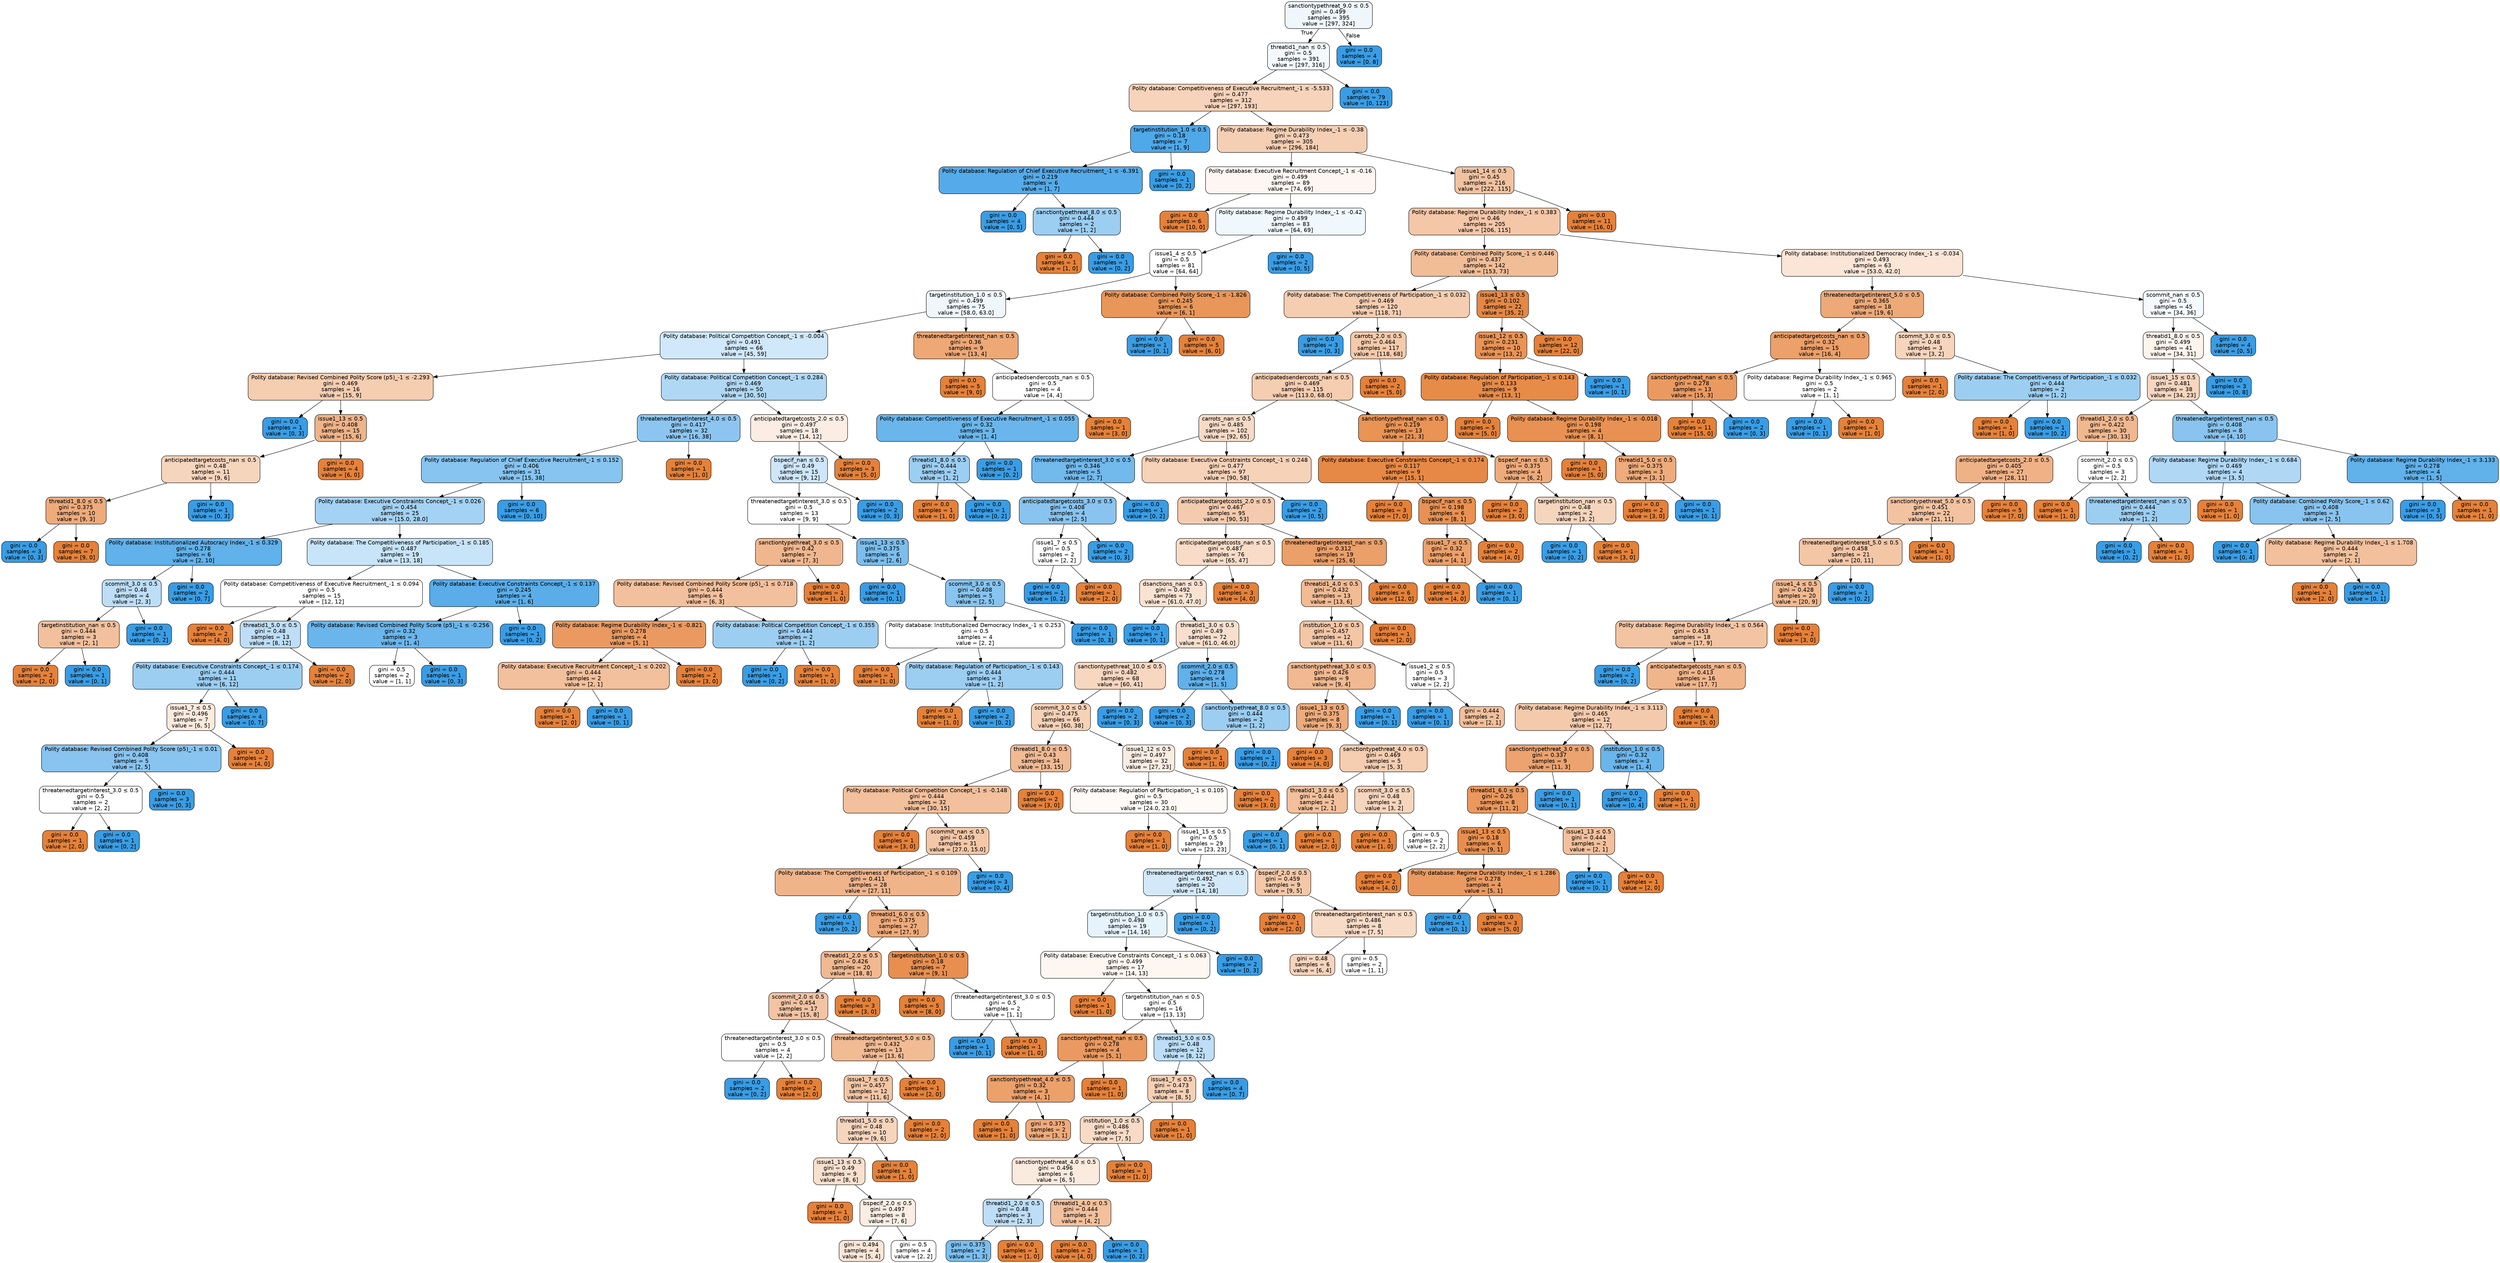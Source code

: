 digraph Tree {
node [shape=box, style="filled, rounded", color="black", fontname="helvetica"] ;
edge [fontname="helvetica"] ;
0 [label=<sanctiontypethreat_9.0 &le; 0.5<br/>gini = 0.499<br/>samples = 395<br/>value = [297, 324]>, fillcolor="#eff7fd"] ;
1 [label=<threatid1_nan &le; 0.5<br/>gini = 0.5<br/>samples = 391<br/>value = [297, 316]>, fillcolor="#f3f9fd"] ;
0 -> 1 [labeldistance=2.5, labelangle=45, headlabel="True"] ;
2 [label=<Polity database: Competitiveness of Executive Recruitment_-1 &le; -5.533<br/>gini = 0.477<br/>samples = 312<br/>value = [297, 193]>, fillcolor="#f6d3ba"] ;
1 -> 2 ;
3 [label=<targetinstitution_1.0 &le; 0.5<br/>gini = 0.18<br/>samples = 7<br/>value = [1, 9]>, fillcolor="#4fa8e8"] ;
2 -> 3 ;
4 [label=<Polity database: Regulation of Chief Executive Recruitment_-1 &le; -6.391<br/>gini = 0.219<br/>samples = 6<br/>value = [1, 7]>, fillcolor="#55abe9"] ;
3 -> 4 ;
5 [label=<gini = 0.0<br/>samples = 4<br/>value = [0, 5]>, fillcolor="#399de5"] ;
4 -> 5 ;
6 [label=<sanctiontypethreat_8.0 &le; 0.5<br/>gini = 0.444<br/>samples = 2<br/>value = [1, 2]>, fillcolor="#9ccef2"] ;
4 -> 6 ;
7 [label=<gini = 0.0<br/>samples = 1<br/>value = [1, 0]>, fillcolor="#e58139"] ;
6 -> 7 ;
8 [label=<gini = 0.0<br/>samples = 1<br/>value = [0, 2]>, fillcolor="#399de5"] ;
6 -> 8 ;
9 [label=<gini = 0.0<br/>samples = 1<br/>value = [0, 2]>, fillcolor="#399de5"] ;
3 -> 9 ;
10 [label=<Polity database: Regime Durability Index_-1 &le; -0.38<br/>gini = 0.473<br/>samples = 305<br/>value = [296, 184]>, fillcolor="#f5cfb4"] ;
2 -> 10 ;
11 [label=<Polity database: Executive Recruitment Concept_-1 &le; -0.16<br/>gini = 0.499<br/>samples = 89<br/>value = [74, 69]>, fillcolor="#fdf6f2"] ;
10 -> 11 ;
12 [label=<gini = 0.0<br/>samples = 6<br/>value = [10, 0]>, fillcolor="#e58139"] ;
11 -> 12 ;
13 [label=<Polity database: Regime Durability Index_-1 &le; -0.42<br/>gini = 0.499<br/>samples = 83<br/>value = [64, 69]>, fillcolor="#f1f8fd"] ;
11 -> 13 ;
14 [label=<issue1_4 &le; 0.5<br/>gini = 0.5<br/>samples = 81<br/>value = [64, 64]>, fillcolor="#ffffff"] ;
13 -> 14 ;
15 [label=<targetinstitution_1.0 &le; 0.5<br/>gini = 0.499<br/>samples = 75<br/>value = [58.0, 63.0]>, fillcolor="#eff7fd"] ;
14 -> 15 ;
16 [label=<Polity database: Political Competition Concept_-1 &le; -0.004<br/>gini = 0.491<br/>samples = 66<br/>value = [45, 59]>, fillcolor="#d0e8f9"] ;
15 -> 16 ;
17 [label=<Polity database: Revised Combined Polity Score (p5)_-1 &le; -2.293<br/>gini = 0.469<br/>samples = 16<br/>value = [15, 9]>, fillcolor="#f5cdb0"] ;
16 -> 17 ;
18 [label=<gini = 0.0<br/>samples = 1<br/>value = [0, 3]>, fillcolor="#399de5"] ;
17 -> 18 ;
19 [label=<issue1_13 &le; 0.5<br/>gini = 0.408<br/>samples = 15<br/>value = [15, 6]>, fillcolor="#efb388"] ;
17 -> 19 ;
20 [label=<anticipatedtargetcosts_nan &le; 0.5<br/>gini = 0.48<br/>samples = 11<br/>value = [9, 6]>, fillcolor="#f6d5bd"] ;
19 -> 20 ;
21 [label=<threatid1_8.0 &le; 0.5<br/>gini = 0.375<br/>samples = 10<br/>value = [9, 3]>, fillcolor="#eeab7b"] ;
20 -> 21 ;
22 [label=<gini = 0.0<br/>samples = 3<br/>value = [0, 3]>, fillcolor="#399de5"] ;
21 -> 22 ;
23 [label=<gini = 0.0<br/>samples = 7<br/>value = [9, 0]>, fillcolor="#e58139"] ;
21 -> 23 ;
24 [label=<gini = 0.0<br/>samples = 1<br/>value = [0, 3]>, fillcolor="#399de5"] ;
20 -> 24 ;
25 [label=<gini = 0.0<br/>samples = 4<br/>value = [6, 0]>, fillcolor="#e58139"] ;
19 -> 25 ;
26 [label=<Polity database: Political Competition Concept_-1 &le; 0.284<br/>gini = 0.469<br/>samples = 50<br/>value = [30, 50]>, fillcolor="#b0d8f5"] ;
16 -> 26 ;
27 [label=<threatenedtargetinterest_4.0 &le; 0.5<br/>gini = 0.417<br/>samples = 32<br/>value = [16, 38]>, fillcolor="#8cc6f0"] ;
26 -> 27 ;
28 [label=<Polity database: Regulation of Chief Executive Recruitment_-1 &le; 0.152<br/>gini = 0.406<br/>samples = 31<br/>value = [15, 38]>, fillcolor="#87c4ef"] ;
27 -> 28 ;
29 [label=<Polity database: Executive Constraints Concept_-1 &le; 0.026<br/>gini = 0.454<br/>samples = 25<br/>value = [15.0, 28.0]>, fillcolor="#a3d2f3"] ;
28 -> 29 ;
30 [label=<Polity database: Institutionalized Autocracy Index_-1 &le; 0.329<br/>gini = 0.278<br/>samples = 6<br/>value = [2, 10]>, fillcolor="#61b1ea"] ;
29 -> 30 ;
31 [label=<scommit_3.0 &le; 0.5<br/>gini = 0.48<br/>samples = 4<br/>value = [2, 3]>, fillcolor="#bddef6"] ;
30 -> 31 ;
32 [label=<targetinstitution_nan &le; 0.5<br/>gini = 0.444<br/>samples = 3<br/>value = [2, 1]>, fillcolor="#f2c09c"] ;
31 -> 32 ;
33 [label=<gini = 0.0<br/>samples = 2<br/>value = [2, 0]>, fillcolor="#e58139"] ;
32 -> 33 ;
34 [label=<gini = 0.0<br/>samples = 1<br/>value = [0, 1]>, fillcolor="#399de5"] ;
32 -> 34 ;
35 [label=<gini = 0.0<br/>samples = 1<br/>value = [0, 2]>, fillcolor="#399de5"] ;
31 -> 35 ;
36 [label=<gini = 0.0<br/>samples = 2<br/>value = [0, 7]>, fillcolor="#399de5"] ;
30 -> 36 ;
37 [label=<Polity database: The Competitiveness of Participation_-1 &le; 0.185<br/>gini = 0.487<br/>samples = 19<br/>value = [13, 18]>, fillcolor="#c8e4f8"] ;
29 -> 37 ;
38 [label=<Polity database: Competitiveness of Executive Recruitment_-1 &le; 0.094<br/>gini = 0.5<br/>samples = 15<br/>value = [12, 12]>, fillcolor="#ffffff"] ;
37 -> 38 ;
39 [label=<gini = 0.0<br/>samples = 2<br/>value = [4, 0]>, fillcolor="#e58139"] ;
38 -> 39 ;
40 [label=<threatid1_5.0 &le; 0.5<br/>gini = 0.48<br/>samples = 13<br/>value = [8, 12]>, fillcolor="#bddef6"] ;
38 -> 40 ;
41 [label=<Polity database: Executive Constraints Concept_-1 &le; 0.174<br/>gini = 0.444<br/>samples = 11<br/>value = [6, 12]>, fillcolor="#9ccef2"] ;
40 -> 41 ;
42 [label=<issue1_7 &le; 0.5<br/>gini = 0.496<br/>samples = 7<br/>value = [6, 5]>, fillcolor="#fbeade"] ;
41 -> 42 ;
43 [label=<Polity database: Revised Combined Polity Score (p5)_-1 &le; 0.01<br/>gini = 0.408<br/>samples = 5<br/>value = [2, 5]>, fillcolor="#88c4ef"] ;
42 -> 43 ;
44 [label=<threatenedtargetinterest_3.0 &le; 0.5<br/>gini = 0.5<br/>samples = 2<br/>value = [2, 2]>, fillcolor="#ffffff"] ;
43 -> 44 ;
45 [label=<gini = 0.0<br/>samples = 1<br/>value = [2, 0]>, fillcolor="#e58139"] ;
44 -> 45 ;
46 [label=<gini = 0.0<br/>samples = 1<br/>value = [0, 2]>, fillcolor="#399de5"] ;
44 -> 46 ;
47 [label=<gini = 0.0<br/>samples = 3<br/>value = [0, 3]>, fillcolor="#399de5"] ;
43 -> 47 ;
48 [label=<gini = 0.0<br/>samples = 2<br/>value = [4, 0]>, fillcolor="#e58139"] ;
42 -> 48 ;
49 [label=<gini = 0.0<br/>samples = 4<br/>value = [0, 7]>, fillcolor="#399de5"] ;
41 -> 49 ;
50 [label=<gini = 0.0<br/>samples = 2<br/>value = [2, 0]>, fillcolor="#e58139"] ;
40 -> 50 ;
51 [label=<Polity database: Executive Constraints Concept_-1 &le; 0.137<br/>gini = 0.245<br/>samples = 4<br/>value = [1, 6]>, fillcolor="#5aade9"] ;
37 -> 51 ;
52 [label=<Polity database: Revised Combined Polity Score (p5)_-1 &le; -0.256<br/>gini = 0.32<br/>samples = 3<br/>value = [1, 4]>, fillcolor="#6ab6ec"] ;
51 -> 52 ;
53 [label=<gini = 0.5<br/>samples = 2<br/>value = [1, 1]>, fillcolor="#ffffff"] ;
52 -> 53 ;
54 [label=<gini = 0.0<br/>samples = 1<br/>value = [0, 3]>, fillcolor="#399de5"] ;
52 -> 54 ;
55 [label=<gini = 0.0<br/>samples = 1<br/>value = [0, 2]>, fillcolor="#399de5"] ;
51 -> 55 ;
56 [label=<gini = 0.0<br/>samples = 6<br/>value = [0, 10]>, fillcolor="#399de5"] ;
28 -> 56 ;
57 [label=<gini = 0.0<br/>samples = 1<br/>value = [1, 0]>, fillcolor="#e58139"] ;
27 -> 57 ;
58 [label=<anticipatedtargetcosts_2.0 &le; 0.5<br/>gini = 0.497<br/>samples = 18<br/>value = [14, 12]>, fillcolor="#fbede3"] ;
26 -> 58 ;
59 [label=<bspecif_nan &le; 0.5<br/>gini = 0.49<br/>samples = 15<br/>value = [9, 12]>, fillcolor="#cee6f8"] ;
58 -> 59 ;
60 [label=<threatenedtargetinterest_3.0 &le; 0.5<br/>gini = 0.5<br/>samples = 13<br/>value = [9, 9]>, fillcolor="#ffffff"] ;
59 -> 60 ;
61 [label=<sanctiontypethreat_3.0 &le; 0.5<br/>gini = 0.42<br/>samples = 7<br/>value = [7, 3]>, fillcolor="#f0b78e"] ;
60 -> 61 ;
62 [label=<Polity database: Revised Combined Polity Score (p5)_-1 &le; 0.718<br/>gini = 0.444<br/>samples = 6<br/>value = [6, 3]>, fillcolor="#f2c09c"] ;
61 -> 62 ;
63 [label=<Polity database: Regime Durability Index_-1 &le; -0.821<br/>gini = 0.278<br/>samples = 4<br/>value = [5, 1]>, fillcolor="#ea9a61"] ;
62 -> 63 ;
64 [label=<Polity database: Executive Recruitment Concept_-1 &le; 0.202<br/>gini = 0.444<br/>samples = 2<br/>value = [2, 1]>, fillcolor="#f2c09c"] ;
63 -> 64 ;
65 [label=<gini = 0.0<br/>samples = 1<br/>value = [2, 0]>, fillcolor="#e58139"] ;
64 -> 65 ;
66 [label=<gini = 0.0<br/>samples = 1<br/>value = [0, 1]>, fillcolor="#399de5"] ;
64 -> 66 ;
67 [label=<gini = 0.0<br/>samples = 2<br/>value = [3, 0]>, fillcolor="#e58139"] ;
63 -> 67 ;
68 [label=<Polity database: Political Competition Concept_-1 &le; 0.355<br/>gini = 0.444<br/>samples = 2<br/>value = [1, 2]>, fillcolor="#9ccef2"] ;
62 -> 68 ;
69 [label=<gini = 0.0<br/>samples = 1<br/>value = [0, 2]>, fillcolor="#399de5"] ;
68 -> 69 ;
70 [label=<gini = 0.0<br/>samples = 1<br/>value = [1, 0]>, fillcolor="#e58139"] ;
68 -> 70 ;
71 [label=<gini = 0.0<br/>samples = 1<br/>value = [1, 0]>, fillcolor="#e58139"] ;
61 -> 71 ;
72 [label=<issue1_13 &le; 0.5<br/>gini = 0.375<br/>samples = 6<br/>value = [2, 6]>, fillcolor="#7bbeee"] ;
60 -> 72 ;
73 [label=<gini = 0.0<br/>samples = 1<br/>value = [0, 1]>, fillcolor="#399de5"] ;
72 -> 73 ;
74 [label=<scommit_3.0 &le; 0.5<br/>gini = 0.408<br/>samples = 5<br/>value = [2, 5]>, fillcolor="#88c4ef"] ;
72 -> 74 ;
75 [label=<Polity database: Institutionalized Democracy Index_-1 &le; 0.253<br/>gini = 0.5<br/>samples = 4<br/>value = [2, 2]>, fillcolor="#ffffff"] ;
74 -> 75 ;
76 [label=<gini = 0.0<br/>samples = 1<br/>value = [1, 0]>, fillcolor="#e58139"] ;
75 -> 76 ;
77 [label=<Polity database: Regulation of Participation_-1 &le; 0.143<br/>gini = 0.444<br/>samples = 3<br/>value = [1, 2]>, fillcolor="#9ccef2"] ;
75 -> 77 ;
78 [label=<gini = 0.0<br/>samples = 1<br/>value = [1, 0]>, fillcolor="#e58139"] ;
77 -> 78 ;
79 [label=<gini = 0.0<br/>samples = 2<br/>value = [0, 2]>, fillcolor="#399de5"] ;
77 -> 79 ;
80 [label=<gini = 0.0<br/>samples = 1<br/>value = [0, 3]>, fillcolor="#399de5"] ;
74 -> 80 ;
81 [label=<gini = 0.0<br/>samples = 2<br/>value = [0, 3]>, fillcolor="#399de5"] ;
59 -> 81 ;
82 [label=<gini = 0.0<br/>samples = 3<br/>value = [5, 0]>, fillcolor="#e58139"] ;
58 -> 82 ;
83 [label=<threatenedtargetinterest_nan &le; 0.5<br/>gini = 0.36<br/>samples = 9<br/>value = [13, 4]>, fillcolor="#eda876"] ;
15 -> 83 ;
84 [label=<gini = 0.0<br/>samples = 5<br/>value = [9, 0]>, fillcolor="#e58139"] ;
83 -> 84 ;
85 [label=<anticipatedsendercosts_nan &le; 0.5<br/>gini = 0.5<br/>samples = 4<br/>value = [4, 4]>, fillcolor="#ffffff"] ;
83 -> 85 ;
86 [label=<Polity database: Competitiveness of Executive Recruitment_-1 &le; 0.055<br/>gini = 0.32<br/>samples = 3<br/>value = [1, 4]>, fillcolor="#6ab6ec"] ;
85 -> 86 ;
87 [label=<threatid1_8.0 &le; 0.5<br/>gini = 0.444<br/>samples = 2<br/>value = [1, 2]>, fillcolor="#9ccef2"] ;
86 -> 87 ;
88 [label=<gini = 0.0<br/>samples = 1<br/>value = [1, 0]>, fillcolor="#e58139"] ;
87 -> 88 ;
89 [label=<gini = 0.0<br/>samples = 1<br/>value = [0, 2]>, fillcolor="#399de5"] ;
87 -> 89 ;
90 [label=<gini = 0.0<br/>samples = 1<br/>value = [0, 2]>, fillcolor="#399de5"] ;
86 -> 90 ;
91 [label=<gini = 0.0<br/>samples = 1<br/>value = [3, 0]>, fillcolor="#e58139"] ;
85 -> 91 ;
92 [label=<Polity database: Combined Polity Score_-1 &le; -1.826<br/>gini = 0.245<br/>samples = 6<br/>value = [6, 1]>, fillcolor="#e9965a"] ;
14 -> 92 ;
93 [label=<gini = 0.0<br/>samples = 1<br/>value = [0, 1]>, fillcolor="#399de5"] ;
92 -> 93 ;
94 [label=<gini = 0.0<br/>samples = 5<br/>value = [6, 0]>, fillcolor="#e58139"] ;
92 -> 94 ;
95 [label=<gini = 0.0<br/>samples = 2<br/>value = [0, 5]>, fillcolor="#399de5"] ;
13 -> 95 ;
96 [label=<issue1_14 &le; 0.5<br/>gini = 0.45<br/>samples = 216<br/>value = [222, 115]>, fillcolor="#f2c2a0"] ;
10 -> 96 ;
97 [label=<Polity database: Regime Durability Index_-1 &le; 0.383<br/>gini = 0.46<br/>samples = 205<br/>value = [206, 115]>, fillcolor="#f4c7a8"] ;
96 -> 97 ;
98 [label=<Polity database: Combined Polity Score_-1 &le; 0.446<br/>gini = 0.437<br/>samples = 142<br/>value = [153, 73]>, fillcolor="#f1bd97"] ;
97 -> 98 ;
99 [label=<Polity database: The Competitiveness of Participation_-1 &le; 0.032<br/>gini = 0.469<br/>samples = 120<br/>value = [118, 71]>, fillcolor="#f5cdb0"] ;
98 -> 99 ;
100 [label=<gini = 0.0<br/>samples = 3<br/>value = [0, 3]>, fillcolor="#399de5"] ;
99 -> 100 ;
101 [label=<carrots_2.0 &le; 0.5<br/>gini = 0.464<br/>samples = 117<br/>value = [118, 68]>, fillcolor="#f4caab"] ;
99 -> 101 ;
102 [label=<anticipatedsendercosts_nan &le; 0.5<br/>gini = 0.469<br/>samples = 115<br/>value = [113.0, 68.0]>, fillcolor="#f5cdb0"] ;
101 -> 102 ;
103 [label=<carrots_nan &le; 0.5<br/>gini = 0.485<br/>samples = 102<br/>value = [92, 65]>, fillcolor="#f7dac5"] ;
102 -> 103 ;
104 [label=<threatenedtargetinterest_3.0 &le; 0.5<br/>gini = 0.346<br/>samples = 5<br/>value = [2, 7]>, fillcolor="#72b9ec"] ;
103 -> 104 ;
105 [label=<anticipatedtargetcosts_3.0 &le; 0.5<br/>gini = 0.408<br/>samples = 4<br/>value = [2, 5]>, fillcolor="#88c4ef"] ;
104 -> 105 ;
106 [label=<issue1_7 &le; 0.5<br/>gini = 0.5<br/>samples = 2<br/>value = [2, 2]>, fillcolor="#ffffff"] ;
105 -> 106 ;
107 [label=<gini = 0.0<br/>samples = 1<br/>value = [0, 2]>, fillcolor="#399de5"] ;
106 -> 107 ;
108 [label=<gini = 0.0<br/>samples = 1<br/>value = [2, 0]>, fillcolor="#e58139"] ;
106 -> 108 ;
109 [label=<gini = 0.0<br/>samples = 2<br/>value = [0, 3]>, fillcolor="#399de5"] ;
105 -> 109 ;
110 [label=<gini = 0.0<br/>samples = 1<br/>value = [0, 2]>, fillcolor="#399de5"] ;
104 -> 110 ;
111 [label=<Polity database: Executive Constraints Concept_-1 &le; 0.248<br/>gini = 0.477<br/>samples = 97<br/>value = [90, 58]>, fillcolor="#f6d2b9"] ;
103 -> 111 ;
112 [label=<anticipatedtargetcosts_2.0 &le; 0.5<br/>gini = 0.467<br/>samples = 95<br/>value = [90, 53]>, fillcolor="#f4cbae"] ;
111 -> 112 ;
113 [label=<anticipatedtargetcosts_nan &le; 0.5<br/>gini = 0.487<br/>samples = 76<br/>value = [65, 47]>, fillcolor="#f8dcc8"] ;
112 -> 113 ;
114 [label=<dsanctions_nan &le; 0.5<br/>gini = 0.492<br/>samples = 73<br/>value = [61.0, 47.0]>, fillcolor="#f9e2d2"] ;
113 -> 114 ;
115 [label=<gini = 0.0<br/>samples = 1<br/>value = [0, 1]>, fillcolor="#399de5"] ;
114 -> 115 ;
116 [label=<threatid1_3.0 &le; 0.5<br/>gini = 0.49<br/>samples = 72<br/>value = [61.0, 46.0]>, fillcolor="#f9e0ce"] ;
114 -> 116 ;
117 [label=<sanctiontypethreat_10.0 &le; 0.5<br/>gini = 0.482<br/>samples = 68<br/>value = [60, 41]>, fillcolor="#f7d7c0"] ;
116 -> 117 ;
118 [label=<scommit_3.0 &le; 0.5<br/>gini = 0.475<br/>samples = 66<br/>value = [60, 38]>, fillcolor="#f5d1b6"] ;
117 -> 118 ;
119 [label=<threatid1_8.0 &le; 0.5<br/>gini = 0.43<br/>samples = 34<br/>value = [33, 15]>, fillcolor="#f1ba93"] ;
118 -> 119 ;
120 [label=<Polity database: Political Competition Concept_-1 &le; -0.148<br/>gini = 0.444<br/>samples = 32<br/>value = [30, 15]>, fillcolor="#f2c09c"] ;
119 -> 120 ;
121 [label=<gini = 0.0<br/>samples = 1<br/>value = [3, 0]>, fillcolor="#e58139"] ;
120 -> 121 ;
122 [label=<scommit_nan &le; 0.5<br/>gini = 0.459<br/>samples = 31<br/>value = [27.0, 15.0]>, fillcolor="#f3c7a7"] ;
120 -> 122 ;
123 [label=<Polity database: The Competitiveness of Participation_-1 &le; 0.109<br/>gini = 0.411<br/>samples = 28<br/>value = [27, 11]>, fillcolor="#f0b48a"] ;
122 -> 123 ;
124 [label=<gini = 0.0<br/>samples = 1<br/>value = [0, 2]>, fillcolor="#399de5"] ;
123 -> 124 ;
125 [label=<threatid1_6.0 &le; 0.5<br/>gini = 0.375<br/>samples = 27<br/>value = [27, 9]>, fillcolor="#eeab7b"] ;
123 -> 125 ;
126 [label=<threatid1_2.0 &le; 0.5<br/>gini = 0.426<br/>samples = 20<br/>value = [18, 8]>, fillcolor="#f1b991"] ;
125 -> 126 ;
127 [label=<scommit_2.0 &le; 0.5<br/>gini = 0.454<br/>samples = 17<br/>value = [15, 8]>, fillcolor="#f3c4a3"] ;
126 -> 127 ;
128 [label=<threatenedtargetinterest_3.0 &le; 0.5<br/>gini = 0.5<br/>samples = 4<br/>value = [2, 2]>, fillcolor="#ffffff"] ;
127 -> 128 ;
129 [label=<gini = 0.0<br/>samples = 2<br/>value = [0, 2]>, fillcolor="#399de5"] ;
128 -> 129 ;
130 [label=<gini = 0.0<br/>samples = 2<br/>value = [2, 0]>, fillcolor="#e58139"] ;
128 -> 130 ;
131 [label=<threatenedtargetinterest_5.0 &le; 0.5<br/>gini = 0.432<br/>samples = 13<br/>value = [13, 6]>, fillcolor="#f1bb94"] ;
127 -> 131 ;
132 [label=<issue1_7 &le; 0.5<br/>gini = 0.457<br/>samples = 12<br/>value = [11, 6]>, fillcolor="#f3c6a5"] ;
131 -> 132 ;
133 [label=<threatid1_5.0 &le; 0.5<br/>gini = 0.48<br/>samples = 10<br/>value = [9, 6]>, fillcolor="#f6d5bd"] ;
132 -> 133 ;
134 [label=<issue1_13 &le; 0.5<br/>gini = 0.49<br/>samples = 9<br/>value = [8, 6]>, fillcolor="#f8e0ce"] ;
133 -> 134 ;
135 [label=<gini = 0.0<br/>samples = 1<br/>value = [1, 0]>, fillcolor="#e58139"] ;
134 -> 135 ;
136 [label=<bspecif_2.0 &le; 0.5<br/>gini = 0.497<br/>samples = 8<br/>value = [7, 6]>, fillcolor="#fbede3"] ;
134 -> 136 ;
137 [label=<gini = 0.494<br/>samples = 4<br/>value = [5, 4]>, fillcolor="#fae6d7"] ;
136 -> 137 ;
138 [label=<gini = 0.5<br/>samples = 4<br/>value = [2, 2]>, fillcolor="#ffffff"] ;
136 -> 138 ;
139 [label=<gini = 0.0<br/>samples = 1<br/>value = [1, 0]>, fillcolor="#e58139"] ;
133 -> 139 ;
140 [label=<gini = 0.0<br/>samples = 2<br/>value = [2, 0]>, fillcolor="#e58139"] ;
132 -> 140 ;
141 [label=<gini = 0.0<br/>samples = 1<br/>value = [2, 0]>, fillcolor="#e58139"] ;
131 -> 141 ;
142 [label=<gini = 0.0<br/>samples = 3<br/>value = [3, 0]>, fillcolor="#e58139"] ;
126 -> 142 ;
143 [label=<targetinstitution_1.0 &le; 0.5<br/>gini = 0.18<br/>samples = 7<br/>value = [9, 1]>, fillcolor="#e88f4f"] ;
125 -> 143 ;
144 [label=<gini = 0.0<br/>samples = 5<br/>value = [8, 0]>, fillcolor="#e58139"] ;
143 -> 144 ;
145 [label=<threatenedtargetinterest_3.0 &le; 0.5<br/>gini = 0.5<br/>samples = 2<br/>value = [1, 1]>, fillcolor="#ffffff"] ;
143 -> 145 ;
146 [label=<gini = 0.0<br/>samples = 1<br/>value = [0, 1]>, fillcolor="#399de5"] ;
145 -> 146 ;
147 [label=<gini = 0.0<br/>samples = 1<br/>value = [1, 0]>, fillcolor="#e58139"] ;
145 -> 147 ;
148 [label=<gini = 0.0<br/>samples = 3<br/>value = [0, 4]>, fillcolor="#399de5"] ;
122 -> 148 ;
149 [label=<gini = 0.0<br/>samples = 2<br/>value = [3, 0]>, fillcolor="#e58139"] ;
119 -> 149 ;
150 [label=<issue1_12 &le; 0.5<br/>gini = 0.497<br/>samples = 32<br/>value = [27, 23]>, fillcolor="#fbece2"] ;
118 -> 150 ;
151 [label=<Polity database: Regulation of Participation_-1 &le; 0.105<br/>gini = 0.5<br/>samples = 30<br/>value = [24.0, 23.0]>, fillcolor="#fefaf7"] ;
150 -> 151 ;
152 [label=<gini = 0.0<br/>samples = 1<br/>value = [1, 0]>, fillcolor="#e58139"] ;
151 -> 152 ;
153 [label=<issue1_15 &le; 0.5<br/>gini = 0.5<br/>samples = 29<br/>value = [23, 23]>, fillcolor="#ffffff"] ;
151 -> 153 ;
154 [label=<threatenedtargetinterest_nan &le; 0.5<br/>gini = 0.492<br/>samples = 20<br/>value = [14, 18]>, fillcolor="#d3e9f9"] ;
153 -> 154 ;
155 [label=<targetinstitution_1.0 &le; 0.5<br/>gini = 0.498<br/>samples = 19<br/>value = [14, 16]>, fillcolor="#e6f3fc"] ;
154 -> 155 ;
156 [label=<Polity database: Executive Constraints Concept_-1 &le; 0.063<br/>gini = 0.499<br/>samples = 17<br/>value = [14, 13]>, fillcolor="#fdf6f1"] ;
155 -> 156 ;
157 [label=<gini = 0.0<br/>samples = 1<br/>value = [1, 0]>, fillcolor="#e58139"] ;
156 -> 157 ;
158 [label=<targetinstitution_nan &le; 0.5<br/>gini = 0.5<br/>samples = 16<br/>value = [13, 13]>, fillcolor="#ffffff"] ;
156 -> 158 ;
159 [label=<sanctiontypethreat_nan &le; 0.5<br/>gini = 0.278<br/>samples = 4<br/>value = [5, 1]>, fillcolor="#ea9a61"] ;
158 -> 159 ;
160 [label=<sanctiontypethreat_4.0 &le; 0.5<br/>gini = 0.32<br/>samples = 3<br/>value = [4, 1]>, fillcolor="#eca06a"] ;
159 -> 160 ;
161 [label=<gini = 0.0<br/>samples = 1<br/>value = [1, 0]>, fillcolor="#e58139"] ;
160 -> 161 ;
162 [label=<gini = 0.375<br/>samples = 2<br/>value = [3, 1]>, fillcolor="#eeab7b"] ;
160 -> 162 ;
163 [label=<gini = 0.0<br/>samples = 1<br/>value = [1, 0]>, fillcolor="#e58139"] ;
159 -> 163 ;
164 [label=<threatid1_5.0 &le; 0.5<br/>gini = 0.48<br/>samples = 12<br/>value = [8, 12]>, fillcolor="#bddef6"] ;
158 -> 164 ;
165 [label=<issue1_7 &le; 0.5<br/>gini = 0.473<br/>samples = 8<br/>value = [8, 5]>, fillcolor="#f5d0b5"] ;
164 -> 165 ;
166 [label=<institution_1.0 &le; 0.5<br/>gini = 0.486<br/>samples = 7<br/>value = [7, 5]>, fillcolor="#f8dbc6"] ;
165 -> 166 ;
167 [label=<sanctiontypethreat_4.0 &le; 0.5<br/>gini = 0.496<br/>samples = 6<br/>value = [6, 5]>, fillcolor="#fbeade"] ;
166 -> 167 ;
168 [label=<threatid1_2.0 &le; 0.5<br/>gini = 0.48<br/>samples = 3<br/>value = [2, 3]>, fillcolor="#bddef6"] ;
167 -> 168 ;
169 [label=<gini = 0.375<br/>samples = 2<br/>value = [1, 3]>, fillcolor="#7bbeee"] ;
168 -> 169 ;
170 [label=<gini = 0.0<br/>samples = 1<br/>value = [1, 0]>, fillcolor="#e58139"] ;
168 -> 170 ;
171 [label=<threatid1_4.0 &le; 0.5<br/>gini = 0.444<br/>samples = 3<br/>value = [4, 2]>, fillcolor="#f2c09c"] ;
167 -> 171 ;
172 [label=<gini = 0.0<br/>samples = 2<br/>value = [4, 0]>, fillcolor="#e58139"] ;
171 -> 172 ;
173 [label=<gini = 0.0<br/>samples = 1<br/>value = [0, 2]>, fillcolor="#399de5"] ;
171 -> 173 ;
174 [label=<gini = 0.0<br/>samples = 1<br/>value = [1, 0]>, fillcolor="#e58139"] ;
166 -> 174 ;
175 [label=<gini = 0.0<br/>samples = 1<br/>value = [1, 0]>, fillcolor="#e58139"] ;
165 -> 175 ;
176 [label=<gini = 0.0<br/>samples = 4<br/>value = [0, 7]>, fillcolor="#399de5"] ;
164 -> 176 ;
177 [label=<gini = 0.0<br/>samples = 2<br/>value = [0, 3]>, fillcolor="#399de5"] ;
155 -> 177 ;
178 [label=<gini = 0.0<br/>samples = 1<br/>value = [0, 2]>, fillcolor="#399de5"] ;
154 -> 178 ;
179 [label=<bspecif_2.0 &le; 0.5<br/>gini = 0.459<br/>samples = 9<br/>value = [9, 5]>, fillcolor="#f3c7a7"] ;
153 -> 179 ;
180 [label=<gini = 0.0<br/>samples = 1<br/>value = [2, 0]>, fillcolor="#e58139"] ;
179 -> 180 ;
181 [label=<threatenedtargetinterest_nan &le; 0.5<br/>gini = 0.486<br/>samples = 8<br/>value = [7, 5]>, fillcolor="#f8dbc6"] ;
179 -> 181 ;
182 [label=<gini = 0.48<br/>samples = 6<br/>value = [6, 4]>, fillcolor="#f6d5bd"] ;
181 -> 182 ;
183 [label=<gini = 0.5<br/>samples = 2<br/>value = [1, 1]>, fillcolor="#ffffff"] ;
181 -> 183 ;
184 [label=<gini = 0.0<br/>samples = 2<br/>value = [3, 0]>, fillcolor="#e58139"] ;
150 -> 184 ;
185 [label=<gini = 0.0<br/>samples = 2<br/>value = [0, 3]>, fillcolor="#399de5"] ;
117 -> 185 ;
186 [label=<scommit_2.0 &le; 0.5<br/>gini = 0.278<br/>samples = 4<br/>value = [1, 5]>, fillcolor="#61b1ea"] ;
116 -> 186 ;
187 [label=<gini = 0.0<br/>samples = 2<br/>value = [0, 3]>, fillcolor="#399de5"] ;
186 -> 187 ;
188 [label=<sanctiontypethreat_8.0 &le; 0.5<br/>gini = 0.444<br/>samples = 2<br/>value = [1, 2]>, fillcolor="#9ccef2"] ;
186 -> 188 ;
189 [label=<gini = 0.0<br/>samples = 1<br/>value = [1, 0]>, fillcolor="#e58139"] ;
188 -> 189 ;
190 [label=<gini = 0.0<br/>samples = 1<br/>value = [0, 2]>, fillcolor="#399de5"] ;
188 -> 190 ;
191 [label=<gini = 0.0<br/>samples = 3<br/>value = [4, 0]>, fillcolor="#e58139"] ;
113 -> 191 ;
192 [label=<threatenedtargetinterest_nan &le; 0.5<br/>gini = 0.312<br/>samples = 19<br/>value = [25, 6]>, fillcolor="#eb9f69"] ;
112 -> 192 ;
193 [label=<threatid1_4.0 &le; 0.5<br/>gini = 0.432<br/>samples = 13<br/>value = [13, 6]>, fillcolor="#f1bb94"] ;
192 -> 193 ;
194 [label=<institution_1.0 &le; 0.5<br/>gini = 0.457<br/>samples = 12<br/>value = [11, 6]>, fillcolor="#f3c6a5"] ;
193 -> 194 ;
195 [label=<sanctiontypethreat_3.0 &le; 0.5<br/>gini = 0.426<br/>samples = 9<br/>value = [9, 4]>, fillcolor="#f1b991"] ;
194 -> 195 ;
196 [label=<issue1_13 &le; 0.5<br/>gini = 0.375<br/>samples = 8<br/>value = [9, 3]>, fillcolor="#eeab7b"] ;
195 -> 196 ;
197 [label=<gini = 0.0<br/>samples = 3<br/>value = [4, 0]>, fillcolor="#e58139"] ;
196 -> 197 ;
198 [label=<sanctiontypethreat_4.0 &le; 0.5<br/>gini = 0.469<br/>samples = 5<br/>value = [5, 3]>, fillcolor="#f5cdb0"] ;
196 -> 198 ;
199 [label=<threatid1_3.0 &le; 0.5<br/>gini = 0.444<br/>samples = 2<br/>value = [2, 1]>, fillcolor="#f2c09c"] ;
198 -> 199 ;
200 [label=<gini = 0.0<br/>samples = 1<br/>value = [0, 1]>, fillcolor="#399de5"] ;
199 -> 200 ;
201 [label=<gini = 0.0<br/>samples = 1<br/>value = [2, 0]>, fillcolor="#e58139"] ;
199 -> 201 ;
202 [label=<scommit_3.0 &le; 0.5<br/>gini = 0.48<br/>samples = 3<br/>value = [3, 2]>, fillcolor="#f6d5bd"] ;
198 -> 202 ;
203 [label=<gini = 0.0<br/>samples = 1<br/>value = [1, 0]>, fillcolor="#e58139"] ;
202 -> 203 ;
204 [label=<gini = 0.5<br/>samples = 2<br/>value = [2, 2]>, fillcolor="#ffffff"] ;
202 -> 204 ;
205 [label=<gini = 0.0<br/>samples = 1<br/>value = [0, 1]>, fillcolor="#399de5"] ;
195 -> 205 ;
206 [label=<issue1_2 &le; 0.5<br/>gini = 0.5<br/>samples = 3<br/>value = [2, 2]>, fillcolor="#ffffff"] ;
194 -> 206 ;
207 [label=<gini = 0.0<br/>samples = 1<br/>value = [0, 1]>, fillcolor="#399de5"] ;
206 -> 207 ;
208 [label=<gini = 0.444<br/>samples = 2<br/>value = [2, 1]>, fillcolor="#f2c09c"] ;
206 -> 208 ;
209 [label=<gini = 0.0<br/>samples = 1<br/>value = [2, 0]>, fillcolor="#e58139"] ;
193 -> 209 ;
210 [label=<gini = 0.0<br/>samples = 6<br/>value = [12, 0]>, fillcolor="#e58139"] ;
192 -> 210 ;
211 [label=<gini = 0.0<br/>samples = 2<br/>value = [0, 5]>, fillcolor="#399de5"] ;
111 -> 211 ;
212 [label=<sanctiontypethreat_nan &le; 0.5<br/>gini = 0.219<br/>samples = 13<br/>value = [21, 3]>, fillcolor="#e99355"] ;
102 -> 212 ;
213 [label=<Polity database: Executive Constraints Concept_-1 &le; 0.174<br/>gini = 0.117<br/>samples = 9<br/>value = [15, 1]>, fillcolor="#e78946"] ;
212 -> 213 ;
214 [label=<gini = 0.0<br/>samples = 3<br/>value = [7, 0]>, fillcolor="#e58139"] ;
213 -> 214 ;
215 [label=<bspecif_nan &le; 0.5<br/>gini = 0.198<br/>samples = 6<br/>value = [8, 1]>, fillcolor="#e89152"] ;
213 -> 215 ;
216 [label=<issue1_7 &le; 0.5<br/>gini = 0.32<br/>samples = 4<br/>value = [4, 1]>, fillcolor="#eca06a"] ;
215 -> 216 ;
217 [label=<gini = 0.0<br/>samples = 3<br/>value = [4, 0]>, fillcolor="#e58139"] ;
216 -> 217 ;
218 [label=<gini = 0.0<br/>samples = 1<br/>value = [0, 1]>, fillcolor="#399de5"] ;
216 -> 218 ;
219 [label=<gini = 0.0<br/>samples = 2<br/>value = [4, 0]>, fillcolor="#e58139"] ;
215 -> 219 ;
220 [label=<bspecif_nan &le; 0.5<br/>gini = 0.375<br/>samples = 4<br/>value = [6, 2]>, fillcolor="#eeab7b"] ;
212 -> 220 ;
221 [label=<gini = 0.0<br/>samples = 2<br/>value = [3, 0]>, fillcolor="#e58139"] ;
220 -> 221 ;
222 [label=<targetinstitution_nan &le; 0.5<br/>gini = 0.48<br/>samples = 2<br/>value = [3, 2]>, fillcolor="#f6d5bd"] ;
220 -> 222 ;
223 [label=<gini = 0.0<br/>samples = 1<br/>value = [0, 2]>, fillcolor="#399de5"] ;
222 -> 223 ;
224 [label=<gini = 0.0<br/>samples = 1<br/>value = [3, 0]>, fillcolor="#e58139"] ;
222 -> 224 ;
225 [label=<gini = 0.0<br/>samples = 2<br/>value = [5, 0]>, fillcolor="#e58139"] ;
101 -> 225 ;
226 [label=<issue1_13 &le; 0.5<br/>gini = 0.102<br/>samples = 22<br/>value = [35, 2]>, fillcolor="#e68844"] ;
98 -> 226 ;
227 [label=<issue1_12 &le; 0.5<br/>gini = 0.231<br/>samples = 10<br/>value = [13, 2]>, fillcolor="#e99457"] ;
226 -> 227 ;
228 [label=<Polity database: Regulation of Participation_-1 &le; 0.143<br/>gini = 0.133<br/>samples = 9<br/>value = [13, 1]>, fillcolor="#e78b48"] ;
227 -> 228 ;
229 [label=<gini = 0.0<br/>samples = 5<br/>value = [5, 0]>, fillcolor="#e58139"] ;
228 -> 229 ;
230 [label=<Polity database: Regime Durability Index_-1 &le; -0.018<br/>gini = 0.198<br/>samples = 4<br/>value = [8, 1]>, fillcolor="#e89152"] ;
228 -> 230 ;
231 [label=<gini = 0.0<br/>samples = 1<br/>value = [5, 0]>, fillcolor="#e58139"] ;
230 -> 231 ;
232 [label=<threatid1_5.0 &le; 0.5<br/>gini = 0.375<br/>samples = 3<br/>value = [3, 1]>, fillcolor="#eeab7b"] ;
230 -> 232 ;
233 [label=<gini = 0.0<br/>samples = 2<br/>value = [3, 0]>, fillcolor="#e58139"] ;
232 -> 233 ;
234 [label=<gini = 0.0<br/>samples = 1<br/>value = [0, 1]>, fillcolor="#399de5"] ;
232 -> 234 ;
235 [label=<gini = 0.0<br/>samples = 1<br/>value = [0, 1]>, fillcolor="#399de5"] ;
227 -> 235 ;
236 [label=<gini = 0.0<br/>samples = 12<br/>value = [22, 0]>, fillcolor="#e58139"] ;
226 -> 236 ;
237 [label=<Polity database: Institutionalized Democracy Index_-1 &le; -0.034<br/>gini = 0.493<br/>samples = 63<br/>value = [53.0, 42.0]>, fillcolor="#fae5d6"] ;
97 -> 237 ;
238 [label=<threatenedtargetinterest_5.0 &le; 0.5<br/>gini = 0.365<br/>samples = 18<br/>value = [19, 6]>, fillcolor="#eda978"] ;
237 -> 238 ;
239 [label=<anticipatedtargetcosts_nan &le; 0.5<br/>gini = 0.32<br/>samples = 15<br/>value = [16, 4]>, fillcolor="#eca06a"] ;
238 -> 239 ;
240 [label=<sanctiontypethreat_nan &le; 0.5<br/>gini = 0.278<br/>samples = 13<br/>value = [15, 3]>, fillcolor="#ea9a61"] ;
239 -> 240 ;
241 [label=<gini = 0.0<br/>samples = 11<br/>value = [15, 0]>, fillcolor="#e58139"] ;
240 -> 241 ;
242 [label=<gini = 0.0<br/>samples = 2<br/>value = [0, 3]>, fillcolor="#399de5"] ;
240 -> 242 ;
243 [label=<Polity database: Regime Durability Index_-1 &le; 0.965<br/>gini = 0.5<br/>samples = 2<br/>value = [1, 1]>, fillcolor="#ffffff"] ;
239 -> 243 ;
244 [label=<gini = 0.0<br/>samples = 1<br/>value = [0, 1]>, fillcolor="#399de5"] ;
243 -> 244 ;
245 [label=<gini = 0.0<br/>samples = 1<br/>value = [1, 0]>, fillcolor="#e58139"] ;
243 -> 245 ;
246 [label=<scommit_3.0 &le; 0.5<br/>gini = 0.48<br/>samples = 3<br/>value = [3, 2]>, fillcolor="#f6d5bd"] ;
238 -> 246 ;
247 [label=<gini = 0.0<br/>samples = 1<br/>value = [2, 0]>, fillcolor="#e58139"] ;
246 -> 247 ;
248 [label=<Polity database: The Competitiveness of Participation_-1 &le; 0.032<br/>gini = 0.444<br/>samples = 2<br/>value = [1, 2]>, fillcolor="#9ccef2"] ;
246 -> 248 ;
249 [label=<gini = 0.0<br/>samples = 1<br/>value = [1, 0]>, fillcolor="#e58139"] ;
248 -> 249 ;
250 [label=<gini = 0.0<br/>samples = 1<br/>value = [0, 2]>, fillcolor="#399de5"] ;
248 -> 250 ;
251 [label=<scommit_nan &le; 0.5<br/>gini = 0.5<br/>samples = 45<br/>value = [34, 36]>, fillcolor="#f4fafe"] ;
237 -> 251 ;
252 [label=<threatid1_8.0 &le; 0.5<br/>gini = 0.499<br/>samples = 41<br/>value = [34, 31]>, fillcolor="#fdf4ee"] ;
251 -> 252 ;
253 [label=<issue1_15 &le; 0.5<br/>gini = 0.481<br/>samples = 38<br/>value = [34, 23]>, fillcolor="#f7d6bf"] ;
252 -> 253 ;
254 [label=<threatid1_2.0 &le; 0.5<br/>gini = 0.422<br/>samples = 30<br/>value = [30, 13]>, fillcolor="#f0b88f"] ;
253 -> 254 ;
255 [label=<anticipatedtargetcosts_2.0 &le; 0.5<br/>gini = 0.405<br/>samples = 27<br/>value = [28, 11]>, fillcolor="#efb287"] ;
254 -> 255 ;
256 [label=<sanctiontypethreat_5.0 &le; 0.5<br/>gini = 0.451<br/>samples = 22<br/>value = [21, 11]>, fillcolor="#f3c3a1"] ;
255 -> 256 ;
257 [label=<threatenedtargetinterest_5.0 &le; 0.5<br/>gini = 0.458<br/>samples = 21<br/>value = [20, 11]>, fillcolor="#f3c6a6"] ;
256 -> 257 ;
258 [label=<issue1_4 &le; 0.5<br/>gini = 0.428<br/>samples = 20<br/>value = [20, 9]>, fillcolor="#f1ba92"] ;
257 -> 258 ;
259 [label=<Polity database: Regime Durability Index_-1 &le; 0.564<br/>gini = 0.453<br/>samples = 18<br/>value = [17, 9]>, fillcolor="#f3c4a2"] ;
258 -> 259 ;
260 [label=<gini = 0.0<br/>samples = 2<br/>value = [0, 2]>, fillcolor="#399de5"] ;
259 -> 260 ;
261 [label=<anticipatedtargetcosts_nan &le; 0.5<br/>gini = 0.413<br/>samples = 16<br/>value = [17, 7]>, fillcolor="#f0b58b"] ;
259 -> 261 ;
262 [label=<Polity database: Regime Durability Index_-1 &le; 3.113<br/>gini = 0.465<br/>samples = 12<br/>value = [12, 7]>, fillcolor="#f4caac"] ;
261 -> 262 ;
263 [label=<sanctiontypethreat_3.0 &le; 0.5<br/>gini = 0.337<br/>samples = 9<br/>value = [11, 3]>, fillcolor="#eca36f"] ;
262 -> 263 ;
264 [label=<threatid1_6.0 &le; 0.5<br/>gini = 0.26<br/>samples = 8<br/>value = [11, 2]>, fillcolor="#ea985d"] ;
263 -> 264 ;
265 [label=<issue1_13 &le; 0.5<br/>gini = 0.18<br/>samples = 6<br/>value = [9, 1]>, fillcolor="#e88f4f"] ;
264 -> 265 ;
266 [label=<gini = 0.0<br/>samples = 2<br/>value = [4, 0]>, fillcolor="#e58139"] ;
265 -> 266 ;
267 [label=<Polity database: Regime Durability Index_-1 &le; 1.286<br/>gini = 0.278<br/>samples = 4<br/>value = [5, 1]>, fillcolor="#ea9a61"] ;
265 -> 267 ;
268 [label=<gini = 0.0<br/>samples = 1<br/>value = [0, 1]>, fillcolor="#399de5"] ;
267 -> 268 ;
269 [label=<gini = 0.0<br/>samples = 3<br/>value = [5, 0]>, fillcolor="#e58139"] ;
267 -> 269 ;
270 [label=<issue1_13 &le; 0.5<br/>gini = 0.444<br/>samples = 2<br/>value = [2, 1]>, fillcolor="#f2c09c"] ;
264 -> 270 ;
271 [label=<gini = 0.0<br/>samples = 1<br/>value = [0, 1]>, fillcolor="#399de5"] ;
270 -> 271 ;
272 [label=<gini = 0.0<br/>samples = 1<br/>value = [2, 0]>, fillcolor="#e58139"] ;
270 -> 272 ;
273 [label=<gini = 0.0<br/>samples = 1<br/>value = [0, 1]>, fillcolor="#399de5"] ;
263 -> 273 ;
274 [label=<institution_1.0 &le; 0.5<br/>gini = 0.32<br/>samples = 3<br/>value = [1, 4]>, fillcolor="#6ab6ec"] ;
262 -> 274 ;
275 [label=<gini = 0.0<br/>samples = 2<br/>value = [0, 4]>, fillcolor="#399de5"] ;
274 -> 275 ;
276 [label=<gini = 0.0<br/>samples = 1<br/>value = [1, 0]>, fillcolor="#e58139"] ;
274 -> 276 ;
277 [label=<gini = 0.0<br/>samples = 4<br/>value = [5, 0]>, fillcolor="#e58139"] ;
261 -> 277 ;
278 [label=<gini = 0.0<br/>samples = 2<br/>value = [3, 0]>, fillcolor="#e58139"] ;
258 -> 278 ;
279 [label=<gini = 0.0<br/>samples = 1<br/>value = [0, 2]>, fillcolor="#399de5"] ;
257 -> 279 ;
280 [label=<gini = 0.0<br/>samples = 1<br/>value = [1, 0]>, fillcolor="#e58139"] ;
256 -> 280 ;
281 [label=<gini = 0.0<br/>samples = 5<br/>value = [7, 0]>, fillcolor="#e58139"] ;
255 -> 281 ;
282 [label=<scommit_2.0 &le; 0.5<br/>gini = 0.5<br/>samples = 3<br/>value = [2, 2]>, fillcolor="#ffffff"] ;
254 -> 282 ;
283 [label=<gini = 0.0<br/>samples = 1<br/>value = [1, 0]>, fillcolor="#e58139"] ;
282 -> 283 ;
284 [label=<threatenedtargetinterest_nan &le; 0.5<br/>gini = 0.444<br/>samples = 2<br/>value = [1, 2]>, fillcolor="#9ccef2"] ;
282 -> 284 ;
285 [label=<gini = 0.0<br/>samples = 1<br/>value = [0, 2]>, fillcolor="#399de5"] ;
284 -> 285 ;
286 [label=<gini = 0.0<br/>samples = 1<br/>value = [1, 0]>, fillcolor="#e58139"] ;
284 -> 286 ;
287 [label=<threatenedtargetinterest_nan &le; 0.5<br/>gini = 0.408<br/>samples = 8<br/>value = [4, 10]>, fillcolor="#88c4ef"] ;
253 -> 287 ;
288 [label=<Polity database: Regime Durability Index_-1 &le; 0.684<br/>gini = 0.469<br/>samples = 4<br/>value = [3, 5]>, fillcolor="#b0d8f5"] ;
287 -> 288 ;
289 [label=<gini = 0.0<br/>samples = 1<br/>value = [1, 0]>, fillcolor="#e58139"] ;
288 -> 289 ;
290 [label=<Polity database: Combined Polity Score_-1 &le; 0.62<br/>gini = 0.408<br/>samples = 3<br/>value = [2, 5]>, fillcolor="#88c4ef"] ;
288 -> 290 ;
291 [label=<gini = 0.0<br/>samples = 1<br/>value = [0, 4]>, fillcolor="#399de5"] ;
290 -> 291 ;
292 [label=<Polity database: Regime Durability Index_-1 &le; 1.708<br/>gini = 0.444<br/>samples = 2<br/>value = [2, 1]>, fillcolor="#f2c09c"] ;
290 -> 292 ;
293 [label=<gini = 0.0<br/>samples = 1<br/>value = [2, 0]>, fillcolor="#e58139"] ;
292 -> 293 ;
294 [label=<gini = 0.0<br/>samples = 1<br/>value = [0, 1]>, fillcolor="#399de5"] ;
292 -> 294 ;
295 [label=<Polity database: Regime Durability Index_-1 &le; 3.133<br/>gini = 0.278<br/>samples = 4<br/>value = [1, 5]>, fillcolor="#61b1ea"] ;
287 -> 295 ;
296 [label=<gini = 0.0<br/>samples = 3<br/>value = [0, 5]>, fillcolor="#399de5"] ;
295 -> 296 ;
297 [label=<gini = 0.0<br/>samples = 1<br/>value = [1, 0]>, fillcolor="#e58139"] ;
295 -> 297 ;
298 [label=<gini = 0.0<br/>samples = 3<br/>value = [0, 8]>, fillcolor="#399de5"] ;
252 -> 298 ;
299 [label=<gini = 0.0<br/>samples = 4<br/>value = [0, 5]>, fillcolor="#399de5"] ;
251 -> 299 ;
300 [label=<gini = 0.0<br/>samples = 11<br/>value = [16, 0]>, fillcolor="#e58139"] ;
96 -> 300 ;
301 [label=<gini = 0.0<br/>samples = 79<br/>value = [0, 123]>, fillcolor="#399de5"] ;
1 -> 301 ;
302 [label=<gini = 0.0<br/>samples = 4<br/>value = [0, 8]>, fillcolor="#399de5"] ;
0 -> 302 [labeldistance=2.5, labelangle=-45, headlabel="False"] ;
}